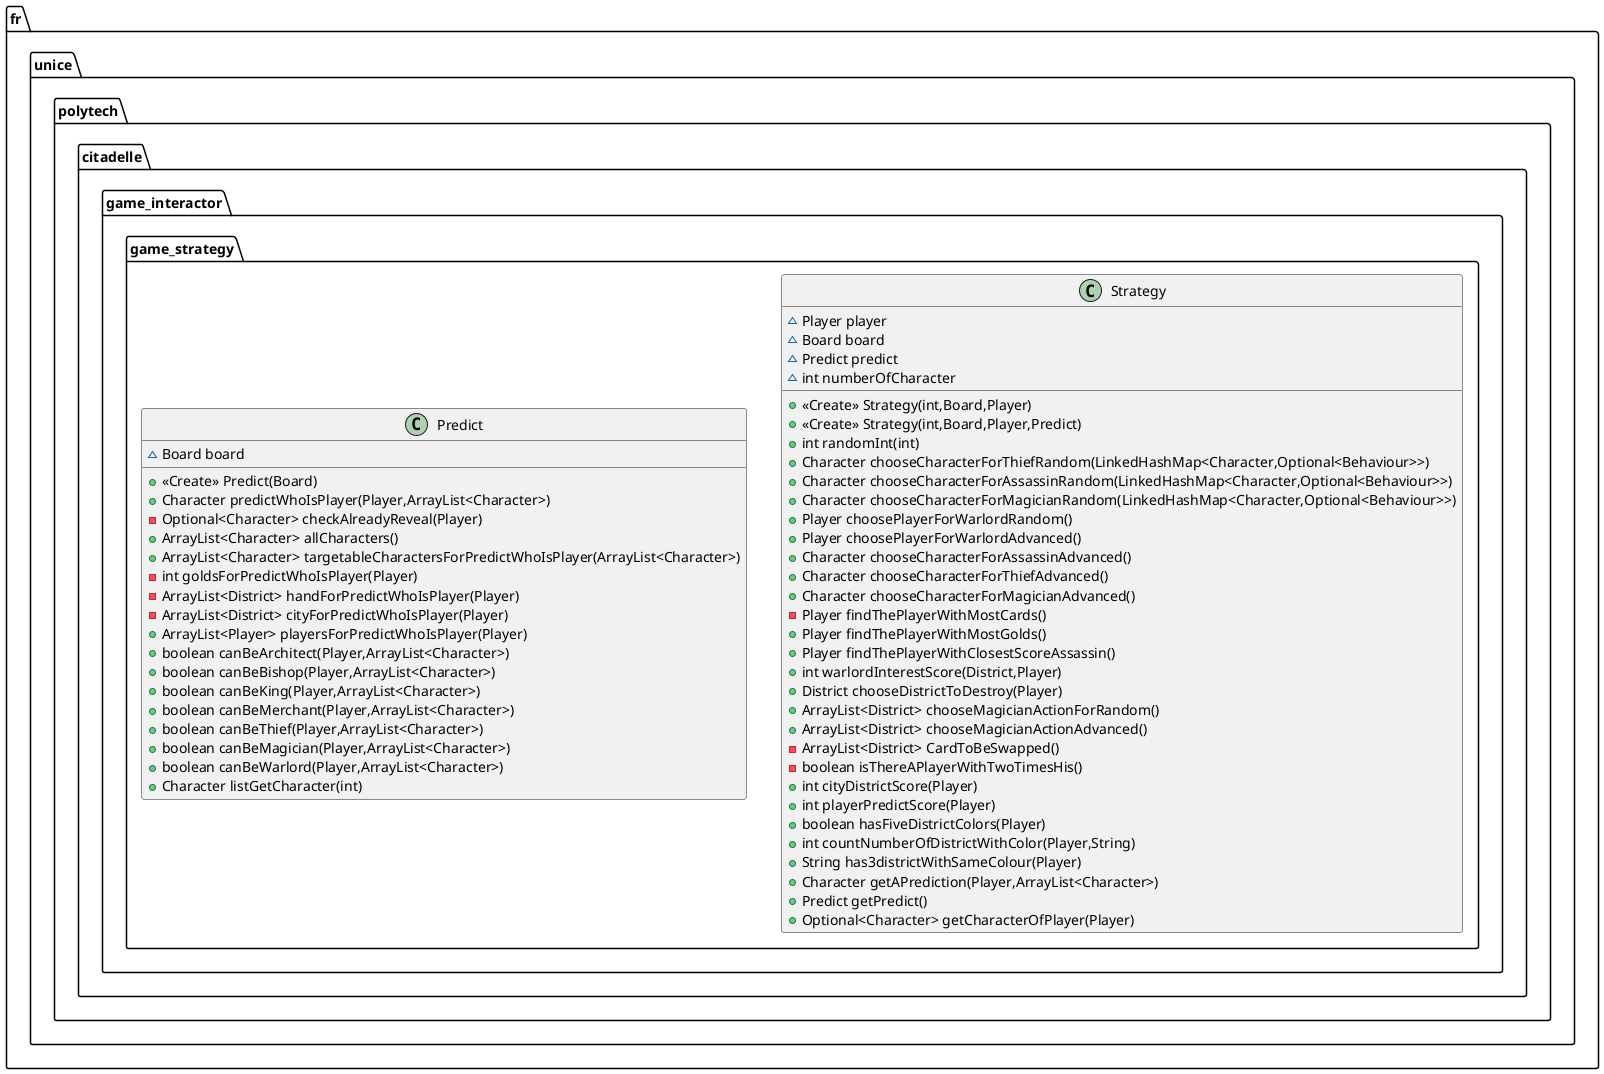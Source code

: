 @startuml
class fr.unice.polytech.citadelle.game_interactor.game_strategy.Strategy {
~ Player player
~ Board board
~ Predict predict
~ int numberOfCharacter
+ <<Create>> Strategy(int,Board,Player)
+ <<Create>> Strategy(int,Board,Player,Predict)
+ int randomInt(int)
+ Character chooseCharacterForThiefRandom(LinkedHashMap<Character,Optional<Behaviour>>)
+ Character chooseCharacterForAssassinRandom(LinkedHashMap<Character,Optional<Behaviour>>)
+ Character chooseCharacterForMagicianRandom(LinkedHashMap<Character,Optional<Behaviour>>)
+ Player choosePlayerForWarlordRandom()
+ Player choosePlayerForWarlordAdvanced()
+ Character chooseCharacterForAssassinAdvanced()
+ Character chooseCharacterForThiefAdvanced()
+ Character chooseCharacterForMagicianAdvanced()
- Player findThePlayerWithMostCards()
+ Player findThePlayerWithMostGolds()
+ Player findThePlayerWithClosestScoreAssassin()
+ int warlordInterestScore(District,Player)
+ District chooseDistrictToDestroy(Player)
+ ArrayList<District> chooseMagicianActionForRandom()
+ ArrayList<District> chooseMagicianActionAdvanced()
- ArrayList<District> CardToBeSwapped()
- boolean isThereAPlayerWithTwoTimesHis()
+ int cityDistrictScore(Player)
+ int playerPredictScore(Player)
+ boolean hasFiveDistrictColors(Player)
+ int countNumberOfDistrictWithColor(Player,String)
+ String has3districtWithSameColour(Player)
+ Character getAPrediction(Player,ArrayList<Character>)
+ Predict getPredict()
+ Optional<Character> getCharacterOfPlayer(Player)
}
class fr.unice.polytech.citadelle.game_interactor.game_strategy.Predict {
~ Board board
+ <<Create>> Predict(Board)
+ Character predictWhoIsPlayer(Player,ArrayList<Character>)
- Optional<Character> checkAlreadyReveal(Player)
+ ArrayList<Character> allCharacters()
+ ArrayList<Character> targetableCharactersForPredictWhoIsPlayer(ArrayList<Character>)
- int goldsForPredictWhoIsPlayer(Player)
- ArrayList<District> handForPredictWhoIsPlayer(Player)
- ArrayList<District> cityForPredictWhoIsPlayer(Player)
+ ArrayList<Player> playersForPredictWhoIsPlayer(Player)
+ boolean canBeArchitect(Player,ArrayList<Character>)
+ boolean canBeBishop(Player,ArrayList<Character>)
+ boolean canBeKing(Player,ArrayList<Character>)
+ boolean canBeMerchant(Player,ArrayList<Character>)
+ boolean canBeThief(Player,ArrayList<Character>)
+ boolean canBeMagician(Player,ArrayList<Character>)
+ boolean canBeWarlord(Player,ArrayList<Character>)
+ Character listGetCharacter(int)
}
@enduml